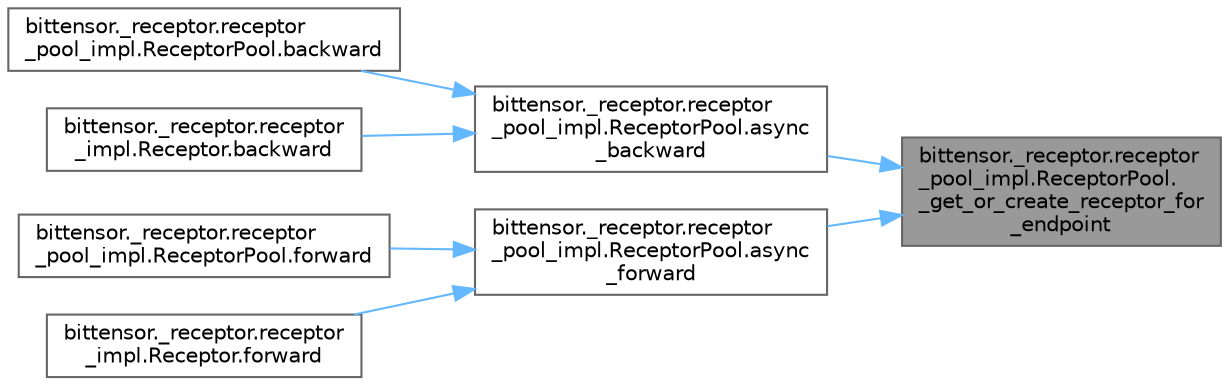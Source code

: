 digraph "bittensor._receptor.receptor_pool_impl.ReceptorPool._get_or_create_receptor_for_endpoint"
{
 // LATEX_PDF_SIZE
  bgcolor="transparent";
  edge [fontname=Helvetica,fontsize=10,labelfontname=Helvetica,labelfontsize=10];
  node [fontname=Helvetica,fontsize=10,shape=box,height=0.2,width=0.4];
  rankdir="RL";
  Node1 [label="bittensor._receptor.receptor\l_pool_impl.ReceptorPool.\l_get_or_create_receptor_for\l_endpoint",height=0.2,width=0.4,color="gray40", fillcolor="grey60", style="filled", fontcolor="black",tooltip=" "];
  Node1 -> Node2 [dir="back",color="steelblue1",style="solid"];
  Node2 [label="bittensor._receptor.receptor\l_pool_impl.ReceptorPool.async\l_backward",height=0.2,width=0.4,color="grey40", fillcolor="white", style="filled",URL="$classbittensor_1_1__receptor_1_1receptor__pool__impl_1_1_receptor_pool.html#a51d3fb10cb6f4be3d0b356db8d6abbb3",tooltip=" "];
  Node2 -> Node3 [dir="back",color="steelblue1",style="solid"];
  Node3 [label="bittensor._receptor.receptor\l_pool_impl.ReceptorPool.backward",height=0.2,width=0.4,color="grey40", fillcolor="white", style="filled",URL="$classbittensor_1_1__receptor_1_1receptor__pool__impl_1_1_receptor_pool.html#a313e28fb635ef661bfdd9bb2373b0266",tooltip=" "];
  Node2 -> Node4 [dir="back",color="steelblue1",style="solid"];
  Node4 [label="bittensor._receptor.receptor\l_impl.Receptor.backward",height=0.2,width=0.4,color="grey40", fillcolor="white", style="filled",URL="$classbittensor_1_1__receptor_1_1receptor__impl_1_1_receptor.html#a491913657ab7aa2feca1460bc623a277",tooltip=" "];
  Node1 -> Node5 [dir="back",color="steelblue1",style="solid"];
  Node5 [label="bittensor._receptor.receptor\l_pool_impl.ReceptorPool.async\l_forward",height=0.2,width=0.4,color="grey40", fillcolor="white", style="filled",URL="$classbittensor_1_1__receptor_1_1receptor__pool__impl_1_1_receptor_pool.html#a5ffe3b0110bc0e8b5b29dc1a9f0259df",tooltip=" "];
  Node5 -> Node6 [dir="back",color="steelblue1",style="solid"];
  Node6 [label="bittensor._receptor.receptor\l_pool_impl.ReceptorPool.forward",height=0.2,width=0.4,color="grey40", fillcolor="white", style="filled",URL="$classbittensor_1_1__receptor_1_1receptor__pool__impl_1_1_receptor_pool.html#aeb67555e04b59bf03f89613bf05be1d8",tooltip=" "];
  Node5 -> Node7 [dir="back",color="steelblue1",style="solid"];
  Node7 [label="bittensor._receptor.receptor\l_impl.Receptor.forward",height=0.2,width=0.4,color="grey40", fillcolor="white", style="filled",URL="$classbittensor_1_1__receptor_1_1receptor__impl_1_1_receptor.html#a9d1c0df7f4af927dccebd93dc421608d",tooltip=" "];
}
